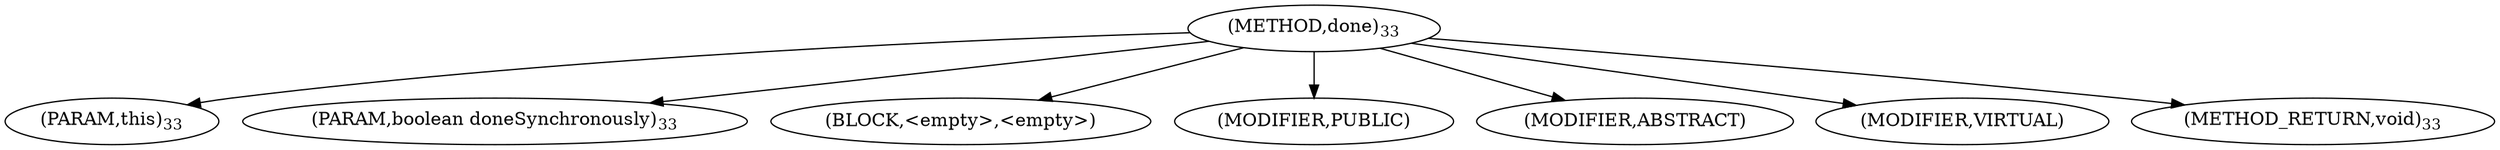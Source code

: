 digraph "done" {  
"6" [label = <(METHOD,done)<SUB>33</SUB>> ]
"7" [label = <(PARAM,this)<SUB>33</SUB>> ]
"8" [label = <(PARAM,boolean doneSynchronously)<SUB>33</SUB>> ]
"9" [label = <(BLOCK,&lt;empty&gt;,&lt;empty&gt;)> ]
"10" [label = <(MODIFIER,PUBLIC)> ]
"11" [label = <(MODIFIER,ABSTRACT)> ]
"12" [label = <(MODIFIER,VIRTUAL)> ]
"13" [label = <(METHOD_RETURN,void)<SUB>33</SUB>> ]
  "6" -> "7" 
  "6" -> "8" 
  "6" -> "9" 
  "6" -> "10" 
  "6" -> "11" 
  "6" -> "12" 
  "6" -> "13" 
}
